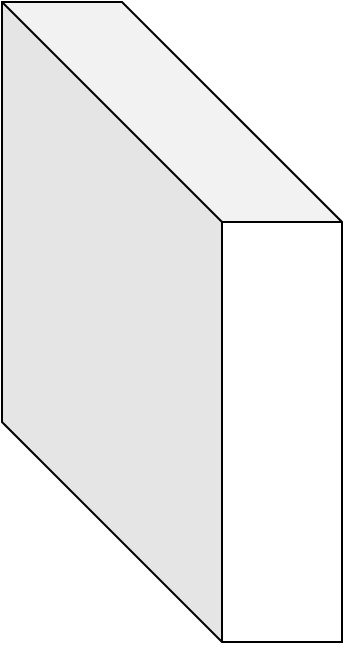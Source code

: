 <mxfile version="20.8.5" type="github">
  <diagram id="dmxHqzSMfW8brnlgk5AA" name="Page-1">
    <mxGraphModel dx="2610" dy="1499" grid="1" gridSize="10" guides="1" tooltips="1" connect="1" arrows="1" fold="1" page="1" pageScale="1" pageWidth="850" pageHeight="1100" math="0" shadow="0">
      <root>
        <mxCell id="0" />
        <mxCell id="1" parent="0" />
        <mxCell id="xYQ31i3r8Yoy_3zGbQWG-4" value="" style="shape=cube;whiteSpace=wrap;html=1;boundedLbl=1;backgroundOutline=1;darkOpacity=0.05;darkOpacity2=0.1;size=110;" vertex="1" parent="1">
          <mxGeometry x="-750" y="160" width="170" height="320" as="geometry" />
        </mxCell>
      </root>
    </mxGraphModel>
  </diagram>
</mxfile>
